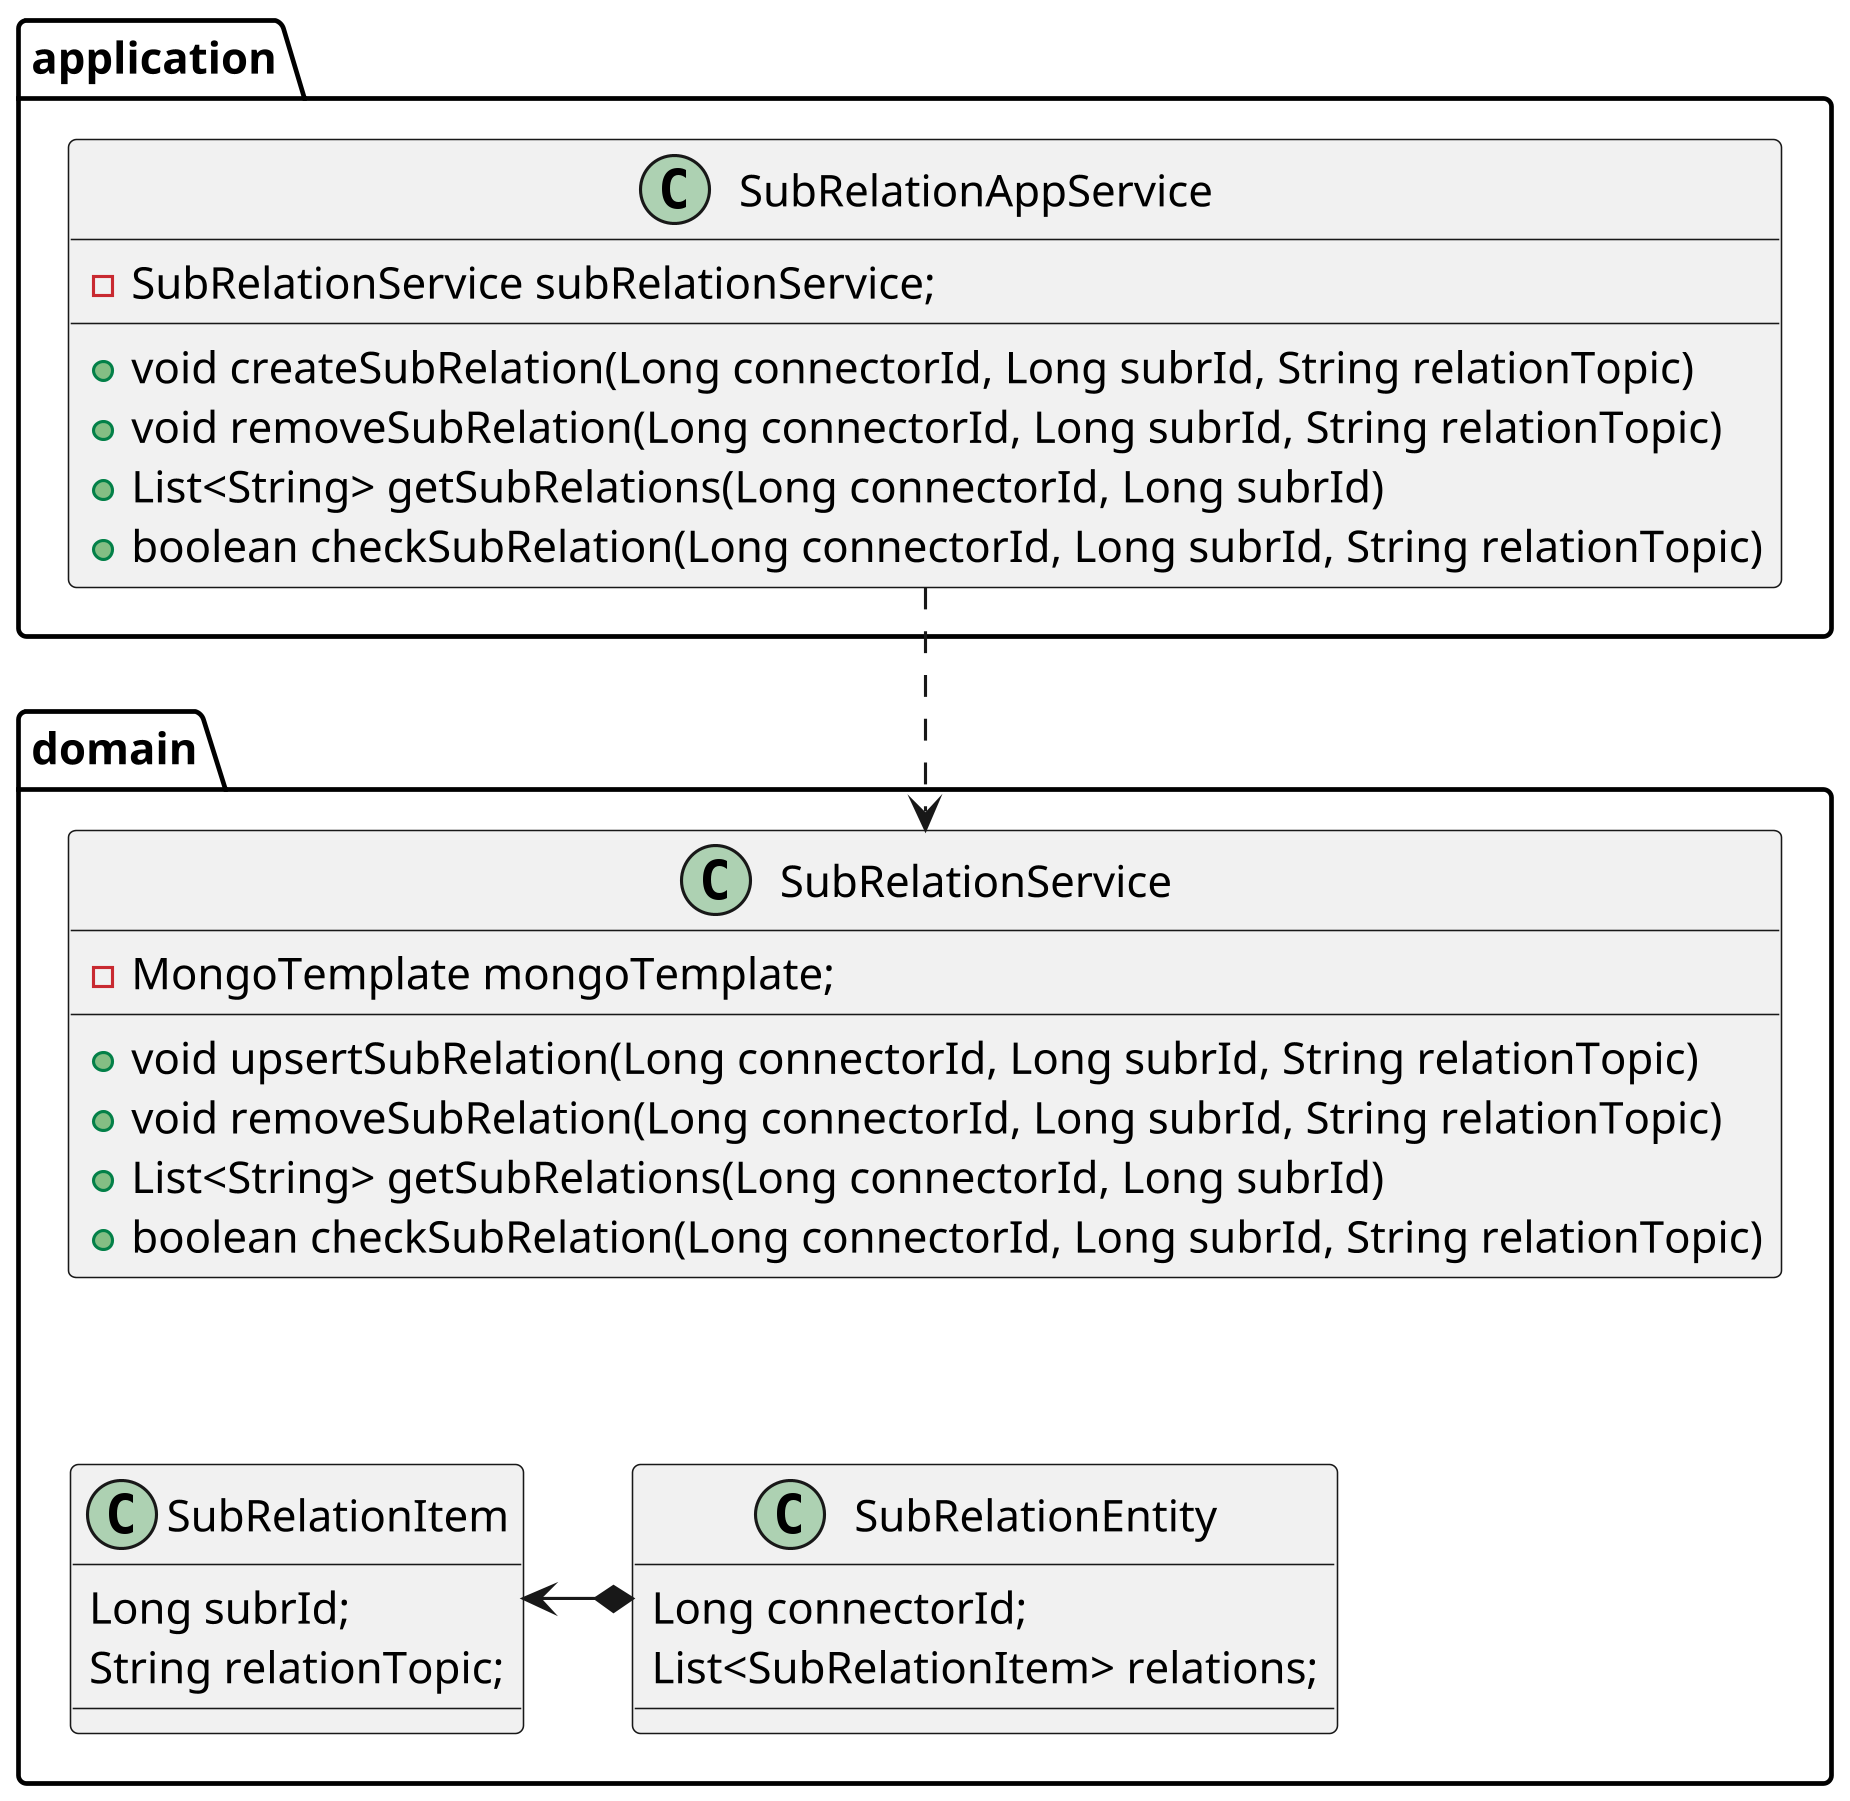 @startuml
'https://plantuml.com/class-diagram
skinparam shadowing false
skinparam defaultFontName xfonts-wqy
skinparam dpi 300
skinparam activity  {
    DiamondFontSize 14
    ArrowFontSize 14
    FontSize 14
}

package application {
    class SubRelationAppService {
        - SubRelationService subRelationService;
        + void createSubRelation(Long connectorId, Long subrId, String relationTopic)
        + void removeSubRelation(Long connectorId, Long subrId, String relationTopic)
        + List<String> getSubRelations(Long connectorId, Long subrId)
        + boolean checkSubRelation(Long connectorId, Long subrId, String relationTopic)
    }
}

package domain {
    class SubRelationService {
        - MongoTemplate mongoTemplate;
        + void upsertSubRelation(Long connectorId, Long subrId, String relationTopic)
        + void removeSubRelation(Long connectorId, Long subrId, String relationTopic)
        + List<String> getSubRelations(Long connectorId, Long subrId)
        + boolean checkSubRelation(Long connectorId, Long subrId, String relationTopic)
    }
    class SubRelationEntity {
        Long connectorId;
        List<SubRelationItem> relations;
    }
    class SubRelationItem {
        Long subrId;
        String relationTopic;
    }
}

SubRelationAppService ..> SubRelationService
SubRelationItem <-* SubRelationEntity
SubRelationService -[hidden]-> SubRelationEntity

@enduml